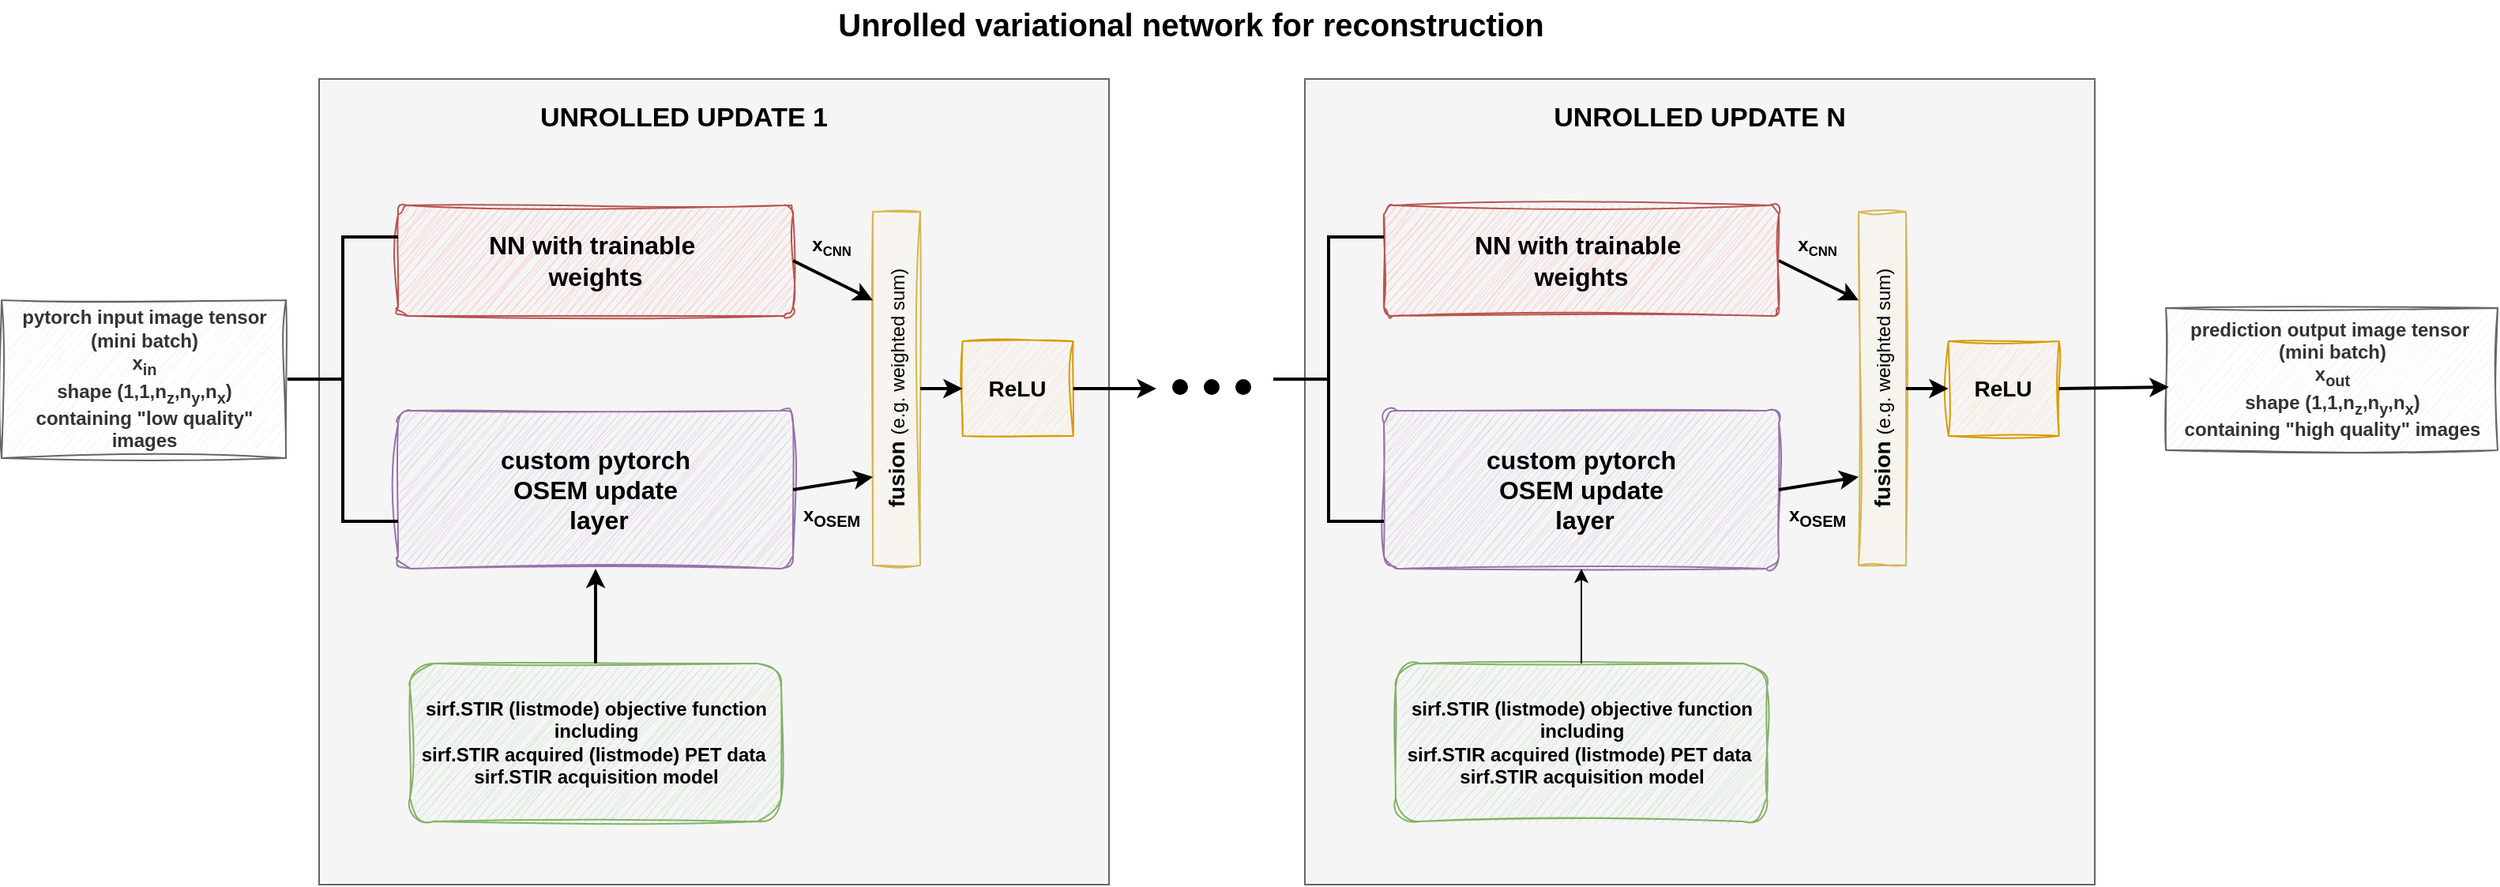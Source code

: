 <mxfile version="24.4.0" type="device">
  <diagram name="Page-1" id="8Qw_1hSMklgCle8Wcz-8">
    <mxGraphModel dx="1466" dy="1061" grid="1" gridSize="10" guides="1" tooltips="1" connect="1" arrows="1" fold="1" page="1" pageScale="1" pageWidth="1169" pageHeight="827" math="1" shadow="0">
      <root>
        <mxCell id="0" />
        <mxCell id="1" parent="0" />
        <mxCell id="LVMC560kpPJ9mfJXyLy--16" value="&lt;div&gt;&lt;b style=&quot;background-color: initial;&quot;&gt;pytorch input image tensor&lt;br&gt;(mini batch)&lt;br&gt;x&lt;sub&gt;in&lt;/sub&gt;&lt;/b&gt;&lt;/div&gt;&lt;div&gt;&lt;b style=&quot;background-color: initial;&quot;&gt;shape (1,1,n&lt;sub&gt;z&lt;/sub&gt;,n&lt;sub&gt;y&lt;/sub&gt;,n&lt;sub&gt;x&lt;/sub&gt;)&lt;/b&gt;&lt;/div&gt;&lt;div&gt;&lt;b style=&quot;background-color: initial;&quot;&gt;containing &quot;low quality&quot;&lt;br&gt;images&lt;/b&gt;&lt;/div&gt;" style="text;html=1;align=center;verticalAlign=middle;resizable=0;points=[];autosize=1;strokeColor=#666666;fillColor=#f5f5f5;fontColor=#333333;sketch=1;curveFitting=1;jiggle=2;" parent="1" vertex="1">
          <mxGeometry x="9" y="200" width="180" height="100" as="geometry" />
        </mxCell>
        <mxCell id="LVMC560kpPJ9mfJXyLy--36" value="&lt;div&gt;&lt;b&gt;prediction output image tensor&amp;nbsp;&lt;/b&gt;&lt;/div&gt;&lt;div&gt;&lt;b&gt;(mini batch)&lt;/b&gt;&lt;/div&gt;&lt;b&gt;x&lt;sub&gt;out&lt;/sub&gt;&lt;/b&gt;&lt;div&gt;&lt;b style=&quot;background-color: initial;&quot;&gt;shape (1,1,n&lt;sub&gt;z&lt;/sub&gt;,n&lt;sub&gt;y&lt;/sub&gt;,n&lt;sub&gt;x&lt;/sub&gt;)&lt;/b&gt;&lt;b style=&quot;background-color: initial;&quot;&gt;&lt;br&gt;&lt;/b&gt;&lt;/div&gt;&lt;div&gt;&lt;b style=&quot;background-color: initial;&quot;&gt;containing &quot;high quality&quot; images&lt;/b&gt;&lt;/div&gt;" style="text;html=1;align=center;verticalAlign=middle;resizable=0;points=[];autosize=1;fillColor=#f5f5f5;fontColor=#333333;strokeColor=#666666;sketch=1;curveFitting=1;jiggle=2;" parent="1" vertex="1">
          <mxGeometry x="1379" y="205" width="210" height="90" as="geometry" />
        </mxCell>
        <mxCell id="CQDy8fWoHzWiUnDKN8MW-14" value="" style="group;strokeWidth=2;" vertex="1" connectable="0" parent="1">
          <mxGeometry x="190" y="60" width="520" height="510" as="geometry" />
        </mxCell>
        <mxCell id="CQDy8fWoHzWiUnDKN8MW-13" value="" style="rounded=0;whiteSpace=wrap;html=1;fillColor=#f5f5f5;fontColor=#333333;strokeColor=#666666;" vertex="1" parent="CQDy8fWoHzWiUnDKN8MW-14">
          <mxGeometry x="20" width="500" height="510" as="geometry" />
        </mxCell>
        <mxCell id="LVMC560kpPJ9mfJXyLy--1" value="&lt;b style=&quot;font-size: 16px;&quot;&gt;custom pytorch&lt;br&gt;OSEM update&lt;br&gt;&amp;nbsp;layer&lt;br&gt;&lt;/b&gt;" style="rounded=1;whiteSpace=wrap;html=1;fillColor=#e1d5e7;strokeColor=#9673a6;shadow=0;glass=0;sketch=1;curveFitting=1;jiggle=2;arcSize=8;" parent="CQDy8fWoHzWiUnDKN8MW-14" vertex="1">
          <mxGeometry x="70" y="210" width="250" height="100" as="geometry" />
        </mxCell>
        <mxCell id="LVMC560kpPJ9mfJXyLy--21" value="&lt;div&gt;&lt;b&gt;sirf.STIR (listmode) objective function&lt;/b&gt;&lt;font color=&quot;#000000&quot;&gt;&lt;b&gt;&lt;br&gt;&lt;/b&gt;&lt;/font&gt;&lt;/div&gt;&lt;div&gt;&lt;b&gt;including&lt;/b&gt;&lt;/div&gt;&lt;font color=&quot;#000000&quot;&gt;&lt;b&gt;sirf.STIR acquired (listmode) PET data&amp;nbsp;&lt;br&gt;sirf.STIR acquisition model&lt;/b&gt;&lt;/font&gt;" style="rounded=1;whiteSpace=wrap;html=1;fillColor=#d5e8d4;strokeColor=#82b366;sketch=1;curveFitting=1;jiggle=2;" parent="CQDy8fWoHzWiUnDKN8MW-14" vertex="1">
          <mxGeometry x="77.5" y="370" width="235" height="100" as="geometry" />
        </mxCell>
        <mxCell id="gO14tqI6qxzoFVm-JLHP-1" value="" style="endArrow=classic;html=1;rounded=0;exitX=0.5;exitY=0;exitDx=0;exitDy=0;entryX=0.5;entryY=1;entryDx=0;entryDy=0;strokeWidth=2;" parent="CQDy8fWoHzWiUnDKN8MW-14" source="LVMC560kpPJ9mfJXyLy--21" target="LVMC560kpPJ9mfJXyLy--1" edge="1">
          <mxGeometry width="50" height="50" relative="1" as="geometry">
            <mxPoint x="270" y="320" as="sourcePoint" />
            <mxPoint x="320" y="270" as="targetPoint" />
          </mxGeometry>
        </mxCell>
        <mxCell id="CQDy8fWoHzWiUnDKN8MW-1" value="&lt;b style=&quot;font-size: 16px;&quot;&gt;&lt;font style=&quot;font-size: 16px;&quot;&gt;NN with trainable&amp;nbsp;&lt;/font&gt;&lt;/b&gt;&lt;div style=&quot;font-size: 16px;&quot;&gt;&lt;b style=&quot;&quot;&gt;&lt;font style=&quot;font-size: 16px;&quot;&gt;weights&lt;/font&gt;&lt;/b&gt;&lt;/div&gt;" style="rounded=1;whiteSpace=wrap;html=1;fillColor=#f8cecc;strokeColor=#b85450;shadow=0;glass=0;sketch=1;curveFitting=1;jiggle=2;arcSize=8;" vertex="1" parent="CQDy8fWoHzWiUnDKN8MW-14">
          <mxGeometry x="70" y="80" width="250" height="70" as="geometry" />
        </mxCell>
        <mxCell id="CQDy8fWoHzWiUnDKN8MW-2" value="" style="strokeWidth=2;html=1;shape=mxgraph.flowchart.annotation_2;align=left;labelPosition=right;pointerEvents=1;" vertex="1" parent="CQDy8fWoHzWiUnDKN8MW-14">
          <mxGeometry y="100" width="70" height="180" as="geometry" />
        </mxCell>
        <mxCell id="CQDy8fWoHzWiUnDKN8MW-3" value="&lt;font style=&quot;font-weight: bold; font-size: 14px;&quot;&gt;fusion &lt;/font&gt;&lt;font style=&quot;font-size: 12px;&quot;&gt;(e.g. weighted sum)&lt;/font&gt;" style="whiteSpace=wrap;html=1;fillColor=#fff2cc;strokeColor=#d6b656;sketch=1;curveFitting=1;jiggle=2;rotation=-90;" vertex="1" parent="CQDy8fWoHzWiUnDKN8MW-14">
          <mxGeometry x="273.69" y="180.99" width="223.66" height="30" as="geometry" />
        </mxCell>
        <mxCell id="CQDy8fWoHzWiUnDKN8MW-4" value="" style="endArrow=classic;html=1;rounded=0;entryX=0.25;entryY=0;entryDx=0;entryDy=0;exitX=1;exitY=0.5;exitDx=0;exitDy=0;strokeWidth=2;" edge="1" parent="CQDy8fWoHzWiUnDKN8MW-14" source="LVMC560kpPJ9mfJXyLy--1" target="CQDy8fWoHzWiUnDKN8MW-3">
          <mxGeometry width="50" height="50" relative="1" as="geometry">
            <mxPoint x="250" y="310" as="sourcePoint" />
            <mxPoint x="300" y="260" as="targetPoint" />
            <Array as="points" />
          </mxGeometry>
        </mxCell>
        <mxCell id="CQDy8fWoHzWiUnDKN8MW-6" value="" style="endArrow=classic;html=1;rounded=0;exitX=1;exitY=0.5;exitDx=0;exitDy=0;entryX=0.75;entryY=0;entryDx=0;entryDy=0;strokeWidth=2;" edge="1" parent="CQDy8fWoHzWiUnDKN8MW-14" source="CQDy8fWoHzWiUnDKN8MW-1" target="CQDy8fWoHzWiUnDKN8MW-3">
          <mxGeometry width="50" height="50" relative="1" as="geometry">
            <mxPoint x="250" y="310" as="sourcePoint" />
            <mxPoint x="360" y="130" as="targetPoint" />
          </mxGeometry>
        </mxCell>
        <mxCell id="CQDy8fWoHzWiUnDKN8MW-7" value="&lt;font style=&quot;font-size: 14px;&quot;&gt;&lt;b&gt;ReLU&lt;/b&gt;&lt;/font&gt;" style="rounded=0;whiteSpace=wrap;html=1;fillColor=#ffe6cc;strokeColor=#d79b00;sketch=1;curveFitting=1;jiggle=2;" vertex="1" parent="CQDy8fWoHzWiUnDKN8MW-14">
          <mxGeometry x="427.35" y="165.99" width="70" height="60" as="geometry" />
        </mxCell>
        <mxCell id="CQDy8fWoHzWiUnDKN8MW-9" value="" style="endArrow=classic;html=1;rounded=0;exitX=0.5;exitY=1;exitDx=0;exitDy=0;strokeWidth=2;" edge="1" parent="CQDy8fWoHzWiUnDKN8MW-14" source="CQDy8fWoHzWiUnDKN8MW-3" target="CQDy8fWoHzWiUnDKN8MW-7">
          <mxGeometry width="50" height="50" relative="1" as="geometry">
            <mxPoint x="263" y="300" as="sourcePoint" />
            <mxPoint x="313" y="250" as="targetPoint" />
          </mxGeometry>
        </mxCell>
        <mxCell id="CQDy8fWoHzWiUnDKN8MW-10" value="&lt;b&gt;x&lt;sub&gt;OSEM&lt;/sub&gt;&lt;/b&gt;" style="text;html=1;align=center;verticalAlign=middle;resizable=0;points=[];autosize=1;strokeColor=none;fillColor=none;" vertex="1" parent="CQDy8fWoHzWiUnDKN8MW-14">
          <mxGeometry x="314" y="262" width="60" height="30" as="geometry" />
        </mxCell>
        <mxCell id="CQDy8fWoHzWiUnDKN8MW-11" value="&lt;b&gt;x&lt;span style=&quot;font-size: 10px;&quot;&gt;&lt;sub&gt;CNN&lt;/sub&gt;&lt;/span&gt;&lt;/b&gt;" style="text;html=1;align=center;verticalAlign=middle;resizable=0;points=[];autosize=1;strokeColor=none;fillColor=none;" vertex="1" parent="CQDy8fWoHzWiUnDKN8MW-14">
          <mxGeometry x="319" y="90" width="50" height="30" as="geometry" />
        </mxCell>
        <mxCell id="CQDy8fWoHzWiUnDKN8MW-36" value="&lt;b&gt;&lt;font style=&quot;font-size: 17px;&quot;&gt;UNROLLED UPDATE 1&lt;/font&gt;&lt;/b&gt;" style="text;html=1;align=center;verticalAlign=middle;whiteSpace=wrap;rounded=0;" vertex="1" parent="CQDy8fWoHzWiUnDKN8MW-14">
          <mxGeometry x="111" y="10" width="280" height="30" as="geometry" />
        </mxCell>
        <mxCell id="CQDy8fWoHzWiUnDKN8MW-15" value="" style="group" vertex="1" connectable="0" parent="1">
          <mxGeometry x="814" y="60" width="520" height="510" as="geometry" />
        </mxCell>
        <mxCell id="CQDy8fWoHzWiUnDKN8MW-16" value="" style="rounded=0;whiteSpace=wrap;html=1;fillColor=#f5f5f5;fontColor=#333333;strokeColor=#666666;" vertex="1" parent="CQDy8fWoHzWiUnDKN8MW-15">
          <mxGeometry x="20" width="500" height="510" as="geometry" />
        </mxCell>
        <mxCell id="CQDy8fWoHzWiUnDKN8MW-17" value="&lt;b style=&quot;font-size: 16px;&quot;&gt;custom pytorch&lt;br&gt;OSEM update&lt;br&gt;&amp;nbsp;layer&lt;br&gt;&lt;/b&gt;" style="rounded=1;whiteSpace=wrap;html=1;fillColor=#e1d5e7;strokeColor=#9673a6;shadow=0;glass=0;sketch=1;curveFitting=1;jiggle=2;arcSize=8;" vertex="1" parent="CQDy8fWoHzWiUnDKN8MW-15">
          <mxGeometry x="70" y="210" width="250" height="100" as="geometry" />
        </mxCell>
        <mxCell id="CQDy8fWoHzWiUnDKN8MW-18" value="&lt;div&gt;&lt;b&gt;sirf.STIR (listmode) objective function&lt;/b&gt;&lt;font color=&quot;#000000&quot;&gt;&lt;b&gt;&lt;br&gt;&lt;/b&gt;&lt;/font&gt;&lt;/div&gt;&lt;div&gt;&lt;b&gt;including&lt;/b&gt;&lt;/div&gt;&lt;font color=&quot;#000000&quot;&gt;&lt;b&gt;sirf.STIR acquired (listmode) PET data&amp;nbsp;&lt;br&gt;sirf.STIR acquisition model&lt;/b&gt;&lt;/font&gt;" style="rounded=1;whiteSpace=wrap;html=1;fillColor=#d5e8d4;strokeColor=#82b366;sketch=1;curveFitting=1;jiggle=2;" vertex="1" parent="CQDy8fWoHzWiUnDKN8MW-15">
          <mxGeometry x="77.5" y="370" width="235" height="100" as="geometry" />
        </mxCell>
        <mxCell id="CQDy8fWoHzWiUnDKN8MW-19" value="" style="endArrow=classic;html=1;rounded=0;exitX=0.5;exitY=0;exitDx=0;exitDy=0;entryX=0.5;entryY=1;entryDx=0;entryDy=0;" edge="1" parent="CQDy8fWoHzWiUnDKN8MW-15" source="CQDy8fWoHzWiUnDKN8MW-18" target="CQDy8fWoHzWiUnDKN8MW-17">
          <mxGeometry width="50" height="50" relative="1" as="geometry">
            <mxPoint x="270" y="320" as="sourcePoint" />
            <mxPoint x="320" y="270" as="targetPoint" />
          </mxGeometry>
        </mxCell>
        <mxCell id="CQDy8fWoHzWiUnDKN8MW-20" value="&lt;b style=&quot;font-size: 16px;&quot;&gt;&lt;font style=&quot;font-size: 16px;&quot;&gt;NN with trainable&amp;nbsp;&lt;/font&gt;&lt;/b&gt;&lt;div style=&quot;font-size: 16px;&quot;&gt;&lt;b style=&quot;&quot;&gt;&lt;font style=&quot;font-size: 16px;&quot;&gt;weights&lt;/font&gt;&lt;/b&gt;&lt;/div&gt;" style="rounded=1;whiteSpace=wrap;html=1;fillColor=#f8cecc;strokeColor=#b85450;shadow=0;glass=0;sketch=1;curveFitting=1;jiggle=2;arcSize=8;" vertex="1" parent="CQDy8fWoHzWiUnDKN8MW-15">
          <mxGeometry x="70" y="80" width="250" height="70" as="geometry" />
        </mxCell>
        <mxCell id="CQDy8fWoHzWiUnDKN8MW-21" value="" style="strokeWidth=2;html=1;shape=mxgraph.flowchart.annotation_2;align=left;labelPosition=right;pointerEvents=1;" vertex="1" parent="CQDy8fWoHzWiUnDKN8MW-15">
          <mxGeometry y="100" width="70" height="180" as="geometry" />
        </mxCell>
        <mxCell id="CQDy8fWoHzWiUnDKN8MW-22" value="&lt;font style=&quot;font-weight: bold; font-size: 14px;&quot;&gt;fusion &lt;/font&gt;&lt;font style=&quot;font-size: 12px;&quot;&gt;(e.g. weighted sum)&lt;/font&gt;" style="whiteSpace=wrap;html=1;fillColor=#fff2cc;strokeColor=#d6b656;sketch=1;curveFitting=1;jiggle=2;rotation=-90;" vertex="1" parent="CQDy8fWoHzWiUnDKN8MW-15">
          <mxGeometry x="273.69" y="180.99" width="223.66" height="30" as="geometry" />
        </mxCell>
        <mxCell id="CQDy8fWoHzWiUnDKN8MW-23" value="" style="endArrow=classic;html=1;rounded=0;entryX=0.25;entryY=0;entryDx=0;entryDy=0;exitX=1;exitY=0.5;exitDx=0;exitDy=0;strokeWidth=2;" edge="1" parent="CQDy8fWoHzWiUnDKN8MW-15" source="CQDy8fWoHzWiUnDKN8MW-17" target="CQDy8fWoHzWiUnDKN8MW-22">
          <mxGeometry width="50" height="50" relative="1" as="geometry">
            <mxPoint x="250" y="310" as="sourcePoint" />
            <mxPoint x="300" y="260" as="targetPoint" />
            <Array as="points" />
          </mxGeometry>
        </mxCell>
        <mxCell id="CQDy8fWoHzWiUnDKN8MW-24" value="" style="endArrow=classic;html=1;rounded=0;exitX=1;exitY=0.5;exitDx=0;exitDy=0;entryX=0.75;entryY=0;entryDx=0;entryDy=0;strokeWidth=2;" edge="1" parent="CQDy8fWoHzWiUnDKN8MW-15" source="CQDy8fWoHzWiUnDKN8MW-20" target="CQDy8fWoHzWiUnDKN8MW-22">
          <mxGeometry width="50" height="50" relative="1" as="geometry">
            <mxPoint x="250" y="310" as="sourcePoint" />
            <mxPoint x="360" y="130" as="targetPoint" />
          </mxGeometry>
        </mxCell>
        <mxCell id="CQDy8fWoHzWiUnDKN8MW-25" value="&lt;font style=&quot;font-size: 14px;&quot;&gt;&lt;b&gt;ReLU&lt;/b&gt;&lt;/font&gt;" style="rounded=0;whiteSpace=wrap;html=1;fillColor=#ffe6cc;strokeColor=#d79b00;sketch=1;curveFitting=1;jiggle=2;" vertex="1" parent="CQDy8fWoHzWiUnDKN8MW-15">
          <mxGeometry x="427.35" y="165.99" width="70" height="60" as="geometry" />
        </mxCell>
        <mxCell id="CQDy8fWoHzWiUnDKN8MW-26" value="" style="endArrow=classic;html=1;rounded=0;exitX=0.5;exitY=1;exitDx=0;exitDy=0;strokeWidth=2;" edge="1" parent="CQDy8fWoHzWiUnDKN8MW-15" source="CQDy8fWoHzWiUnDKN8MW-22" target="CQDy8fWoHzWiUnDKN8MW-25">
          <mxGeometry width="50" height="50" relative="1" as="geometry">
            <mxPoint x="263" y="300" as="sourcePoint" />
            <mxPoint x="313" y="250" as="targetPoint" />
          </mxGeometry>
        </mxCell>
        <mxCell id="CQDy8fWoHzWiUnDKN8MW-27" value="&lt;b&gt;x&lt;sub&gt;OSEM&lt;/sub&gt;&lt;/b&gt;" style="text;html=1;align=center;verticalAlign=middle;resizable=0;points=[];autosize=1;strokeColor=none;fillColor=none;" vertex="1" parent="CQDy8fWoHzWiUnDKN8MW-15">
          <mxGeometry x="314" y="262" width="60" height="30" as="geometry" />
        </mxCell>
        <mxCell id="CQDy8fWoHzWiUnDKN8MW-28" value="&lt;b&gt;x&lt;span style=&quot;font-size: 10px;&quot;&gt;&lt;sub&gt;CNN&lt;/sub&gt;&lt;/span&gt;&lt;/b&gt;" style="text;html=1;align=center;verticalAlign=middle;resizable=0;points=[];autosize=1;strokeColor=none;fillColor=none;" vertex="1" parent="CQDy8fWoHzWiUnDKN8MW-15">
          <mxGeometry x="319" y="90" width="50" height="30" as="geometry" />
        </mxCell>
        <mxCell id="CQDy8fWoHzWiUnDKN8MW-38" value="&lt;b&gt;&lt;font style=&quot;font-size: 17px;&quot;&gt;UNROLLED UPDATE N&lt;/font&gt;&lt;/b&gt;" style="text;html=1;align=center;verticalAlign=middle;whiteSpace=wrap;rounded=0;" vertex="1" parent="CQDy8fWoHzWiUnDKN8MW-15">
          <mxGeometry x="130" y="10" width="280" height="30" as="geometry" />
        </mxCell>
        <mxCell id="CQDy8fWoHzWiUnDKN8MW-32" value="" style="endArrow=classic;html=1;rounded=0;exitX=1;exitY=0.5;exitDx=0;exitDy=0;strokeWidth=2;" edge="1" parent="1" source="CQDy8fWoHzWiUnDKN8MW-7">
          <mxGeometry width="50" height="50" relative="1" as="geometry">
            <mxPoint x="980" y="390" as="sourcePoint" />
            <mxPoint x="740" y="256" as="targetPoint" />
          </mxGeometry>
        </mxCell>
        <mxCell id="CQDy8fWoHzWiUnDKN8MW-33" value="" style="ellipse;whiteSpace=wrap;html=1;aspect=fixed;fillColor=#000000;strokeColor=none;" vertex="1" parent="1">
          <mxGeometry x="750" y="250" width="10" height="10" as="geometry" />
        </mxCell>
        <mxCell id="CQDy8fWoHzWiUnDKN8MW-34" value="" style="ellipse;whiteSpace=wrap;html=1;aspect=fixed;fillColor=#000000;strokeColor=none;" vertex="1" parent="1">
          <mxGeometry x="770" y="250" width="10" height="10" as="geometry" />
        </mxCell>
        <mxCell id="CQDy8fWoHzWiUnDKN8MW-35" value="" style="ellipse;whiteSpace=wrap;html=1;aspect=fixed;fillColor=#000000;strokeColor=none;" vertex="1" parent="1">
          <mxGeometry x="790" y="250" width="10" height="10" as="geometry" />
        </mxCell>
        <mxCell id="CQDy8fWoHzWiUnDKN8MW-41" value="" style="endArrow=classic;html=1;rounded=0;strokeWidth=2;entryX=0.009;entryY=0.556;entryDx=0;entryDy=0;entryPerimeter=0;exitX=1;exitY=0.5;exitDx=0;exitDy=0;" edge="1" parent="1" source="CQDy8fWoHzWiUnDKN8MW-25" target="LVMC560kpPJ9mfJXyLy--36">
          <mxGeometry width="50" height="50" relative="1" as="geometry">
            <mxPoint x="1330" y="260" as="sourcePoint" />
            <mxPoint x="1337.35" y="255.7" as="targetPoint" />
          </mxGeometry>
        </mxCell>
        <mxCell id="CQDy8fWoHzWiUnDKN8MW-42" value="&lt;b&gt;&lt;font style=&quot;font-size: 20px;&quot;&gt;Unrolled variational network for reconstruction&lt;/font&gt;&lt;/b&gt;" style="text;html=1;align=center;verticalAlign=middle;whiteSpace=wrap;rounded=0;" vertex="1" parent="1">
          <mxGeometry x="377" y="10" width="770" height="30" as="geometry" />
        </mxCell>
      </root>
    </mxGraphModel>
  </diagram>
</mxfile>
